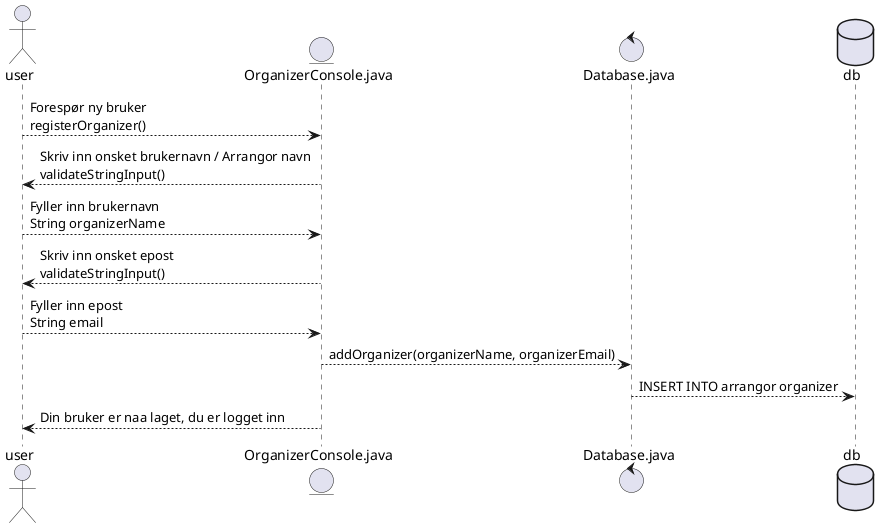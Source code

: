 @startuml

actor user
entity OrganizerConsole.java as SEAT
control Database.java as data
database db


user --> SEAT: Forespør ny bruker\nregisterOrganizer()
user <-- SEAT: Skriv inn onsket brukernavn / Arrangor navn \nvalidateStringInput()
user --> SEAT: Fyller inn brukernavn \nString organizerName
user <-- SEAT: Skriv inn onsket epost \nvalidateStringInput()
user --> SEAT: Fyller inn epost\nString email

' Her er evt passord om det skal bli en ting.
SEAT --> data: addOrganizer(organizerName, organizerEmail)
data --> db: INSERT INTO arrangor organizer
user <-- SEAT: Din bruker er naa laget, du er logget inn


@enduml